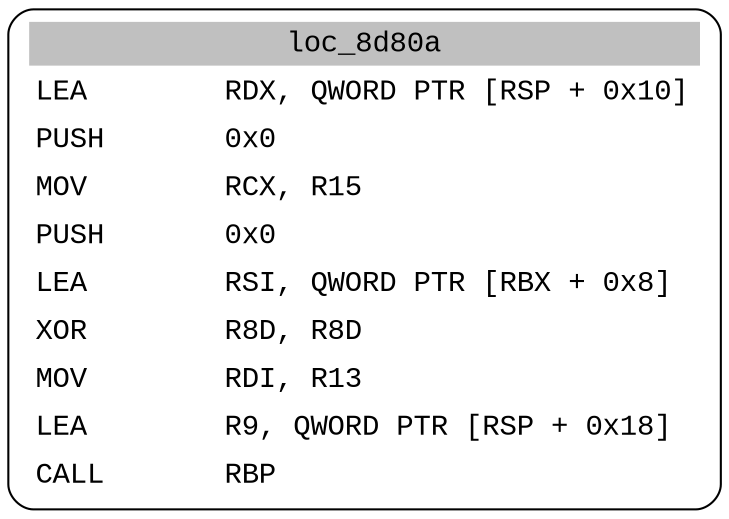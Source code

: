 digraph asm_graph {
1941 [
shape="Mrecord" fontname="Courier New"label =<<table border="0" cellborder="0" cellpadding="3"><tr><td align="center" colspan="2" bgcolor="grey">loc_8d80a</td></tr><tr><td align="left">LEA        RDX, QWORD PTR [RSP + 0x10]</td></tr><tr><td align="left">PUSH       0x0</td></tr><tr><td align="left">MOV        RCX, R15</td></tr><tr><td align="left">PUSH       0x0</td></tr><tr><td align="left">LEA        RSI, QWORD PTR [RBX + 0x8]</td></tr><tr><td align="left">XOR        R8D, R8D</td></tr><tr><td align="left">MOV        RDI, R13</td></tr><tr><td align="left">LEA        R9, QWORD PTR [RSP + 0x18]</td></tr><tr><td align="left">CALL       RBP</td></tr></table>> ];
}